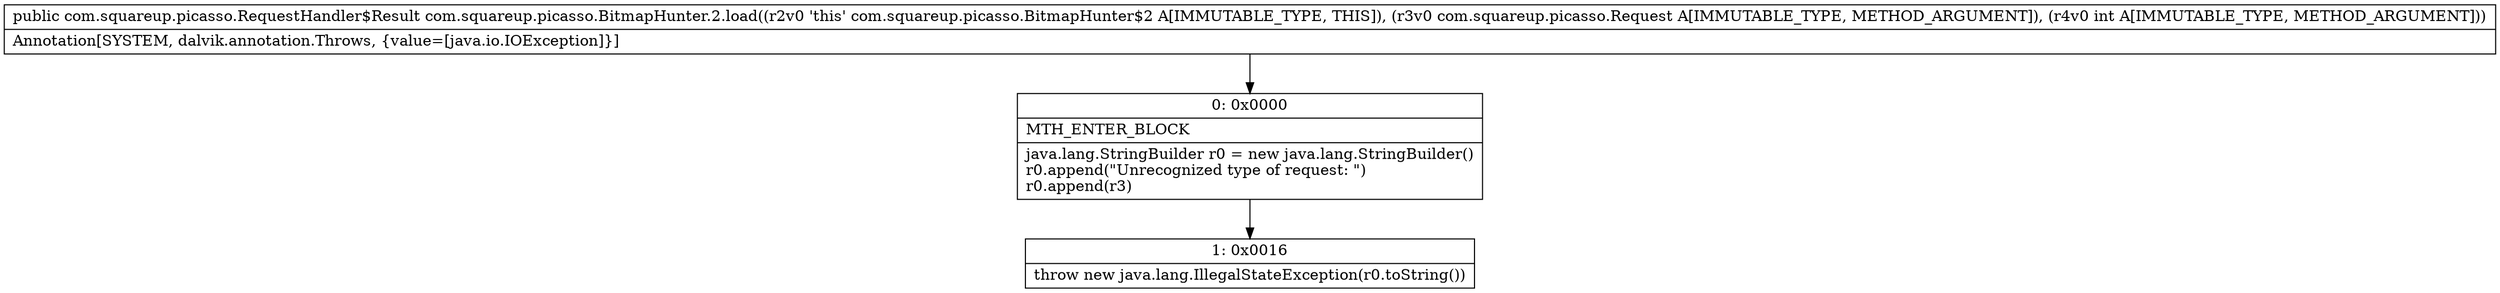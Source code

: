 digraph "CFG forcom.squareup.picasso.BitmapHunter.2.load(Lcom\/squareup\/picasso\/Request;I)Lcom\/squareup\/picasso\/RequestHandler$Result;" {
Node_0 [shape=record,label="{0\:\ 0x0000|MTH_ENTER_BLOCK\l|java.lang.StringBuilder r0 = new java.lang.StringBuilder()\lr0.append(\"Unrecognized type of request: \")\lr0.append(r3)\l}"];
Node_1 [shape=record,label="{1\:\ 0x0016|throw new java.lang.IllegalStateException(r0.toString())\l}"];
MethodNode[shape=record,label="{public com.squareup.picasso.RequestHandler$Result com.squareup.picasso.BitmapHunter.2.load((r2v0 'this' com.squareup.picasso.BitmapHunter$2 A[IMMUTABLE_TYPE, THIS]), (r3v0 com.squareup.picasso.Request A[IMMUTABLE_TYPE, METHOD_ARGUMENT]), (r4v0 int A[IMMUTABLE_TYPE, METHOD_ARGUMENT]))  | Annotation[SYSTEM, dalvik.annotation.Throws, \{value=[java.io.IOException]\}]\l}"];
MethodNode -> Node_0;
Node_0 -> Node_1;
}

